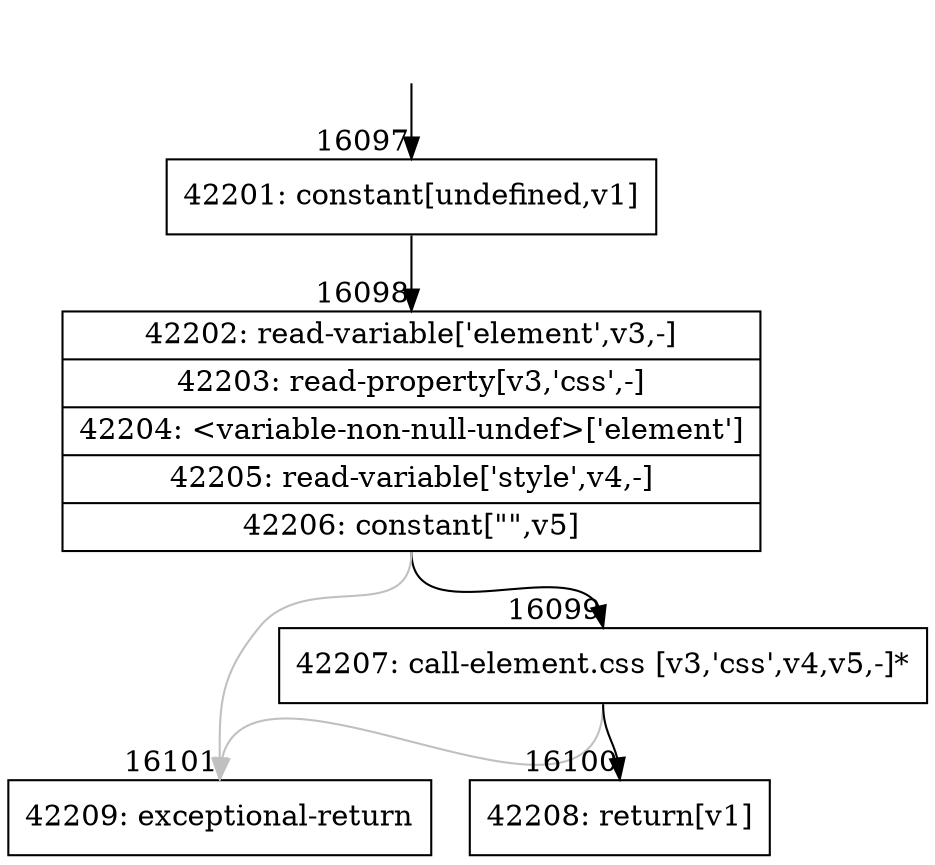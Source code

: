digraph {
rankdir="TD"
BB_entry1292[shape=none,label=""];
BB_entry1292 -> BB16097 [tailport=s, headport=n, headlabel="    16097"]
BB16097 [shape=record label="{42201: constant[undefined,v1]}" ] 
BB16097 -> BB16098 [tailport=s, headport=n, headlabel="      16098"]
BB16098 [shape=record label="{42202: read-variable['element',v3,-]|42203: read-property[v3,'css',-]|42204: \<variable-non-null-undef\>['element']|42205: read-variable['style',v4,-]|42206: constant[\"\",v5]}" ] 
BB16098 -> BB16099 [tailport=s, headport=n, headlabel="      16099"]
BB16098 -> BB16101 [tailport=s, headport=n, color=gray, headlabel="      16101"]
BB16099 [shape=record label="{42207: call-element.css [v3,'css',v4,v5,-]*}" ] 
BB16099 -> BB16100 [tailport=s, headport=n, headlabel="      16100"]
BB16099 -> BB16101 [tailport=s, headport=n, color=gray]
BB16100 [shape=record label="{42208: return[v1]}" ] 
BB16101 [shape=record label="{42209: exceptional-return}" ] 
//#$~ 27605
}
